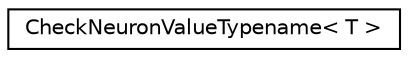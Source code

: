 digraph "Graphical Class Hierarchy"
{
 // LATEX_PDF_SIZE
  edge [fontname="Helvetica",fontsize="10",labelfontname="Helvetica",labelfontsize="10"];
  node [fontname="Helvetica",fontsize="10",shape=record];
  rankdir="LR";
  Node0 [label="CheckNeuronValueTypename\< T \>",height=0.2,width=0.4,color="black", fillcolor="white", style="filled",URL="$structCheckNeuronValueTypename.html",tooltip=" "];
}
